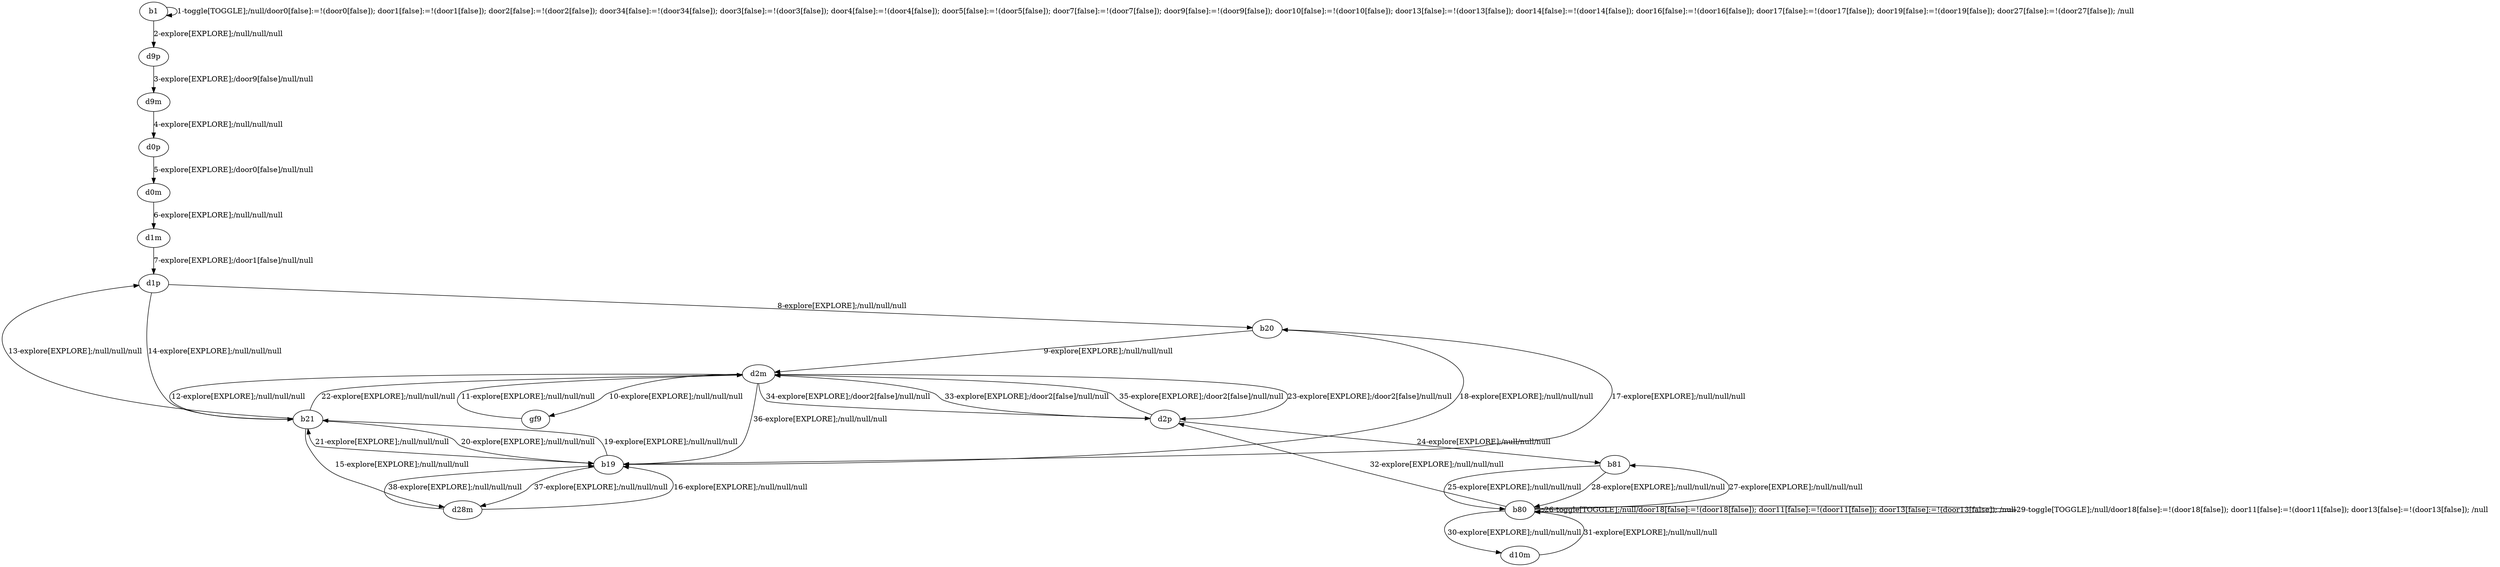 # Total number of goals covered by this test: 2
# b81 --> b80
# d2p --> b81

digraph g {
"b1" -> "b1" [label = "1-toggle[TOGGLE];/null/door0[false]:=!(door0[false]); door1[false]:=!(door1[false]); door2[false]:=!(door2[false]); door34[false]:=!(door34[false]); door3[false]:=!(door3[false]); door4[false]:=!(door4[false]); door5[false]:=!(door5[false]); door7[false]:=!(door7[false]); door9[false]:=!(door9[false]); door10[false]:=!(door10[false]); door13[false]:=!(door13[false]); door14[false]:=!(door14[false]); door16[false]:=!(door16[false]); door17[false]:=!(door17[false]); door19[false]:=!(door19[false]); door27[false]:=!(door27[false]); /null"];
"b1" -> "d9p" [label = "2-explore[EXPLORE];/null/null/null"];
"d9p" -> "d9m" [label = "3-explore[EXPLORE];/door9[false]/null/null"];
"d9m" -> "d0p" [label = "4-explore[EXPLORE];/null/null/null"];
"d0p" -> "d0m" [label = "5-explore[EXPLORE];/door0[false]/null/null"];
"d0m" -> "d1m" [label = "6-explore[EXPLORE];/null/null/null"];
"d1m" -> "d1p" [label = "7-explore[EXPLORE];/door1[false]/null/null"];
"d1p" -> "b20" [label = "8-explore[EXPLORE];/null/null/null"];
"b20" -> "d2m" [label = "9-explore[EXPLORE];/null/null/null"];
"d2m" -> "gf9" [label = "10-explore[EXPLORE];/null/null/null"];
"gf9" -> "d2m" [label = "11-explore[EXPLORE];/null/null/null"];
"d2m" -> "b21" [label = "12-explore[EXPLORE];/null/null/null"];
"b21" -> "d1p" [label = "13-explore[EXPLORE];/null/null/null"];
"d1p" -> "b21" [label = "14-explore[EXPLORE];/null/null/null"];
"b21" -> "d28m" [label = "15-explore[EXPLORE];/null/null/null"];
"d28m" -> "b19" [label = "16-explore[EXPLORE];/null/null/null"];
"b19" -> "b20" [label = "17-explore[EXPLORE];/null/null/null"];
"b20" -> "b19" [label = "18-explore[EXPLORE];/null/null/null"];
"b19" -> "b21" [label = "19-explore[EXPLORE];/null/null/null"];
"b21" -> "b19" [label = "20-explore[EXPLORE];/null/null/null"];
"b19" -> "b21" [label = "21-explore[EXPLORE];/null/null/null"];
"b21" -> "d2m" [label = "22-explore[EXPLORE];/null/null/null"];
"d2m" -> "d2p" [label = "23-explore[EXPLORE];/door2[false]/null/null"];
"d2p" -> "b81" [label = "24-explore[EXPLORE];/null/null/null"];
"b81" -> "b80" [label = "25-explore[EXPLORE];/null/null/null"];
"b80" -> "b80" [label = "26-toggle[TOGGLE];/null/door18[false]:=!(door18[false]); door11[false]:=!(door11[false]); door13[false]:=!(door13[false]); /null"];
"b80" -> "b81" [label = "27-explore[EXPLORE];/null/null/null"];
"b81" -> "b80" [label = "28-explore[EXPLORE];/null/null/null"];
"b80" -> "b80" [label = "29-toggle[TOGGLE];/null/door18[false]:=!(door18[false]); door11[false]:=!(door11[false]); door13[false]:=!(door13[false]); /null"];
"b80" -> "d10m" [label = "30-explore[EXPLORE];/null/null/null"];
"d10m" -> "b80" [label = "31-explore[EXPLORE];/null/null/null"];
"b80" -> "d2p" [label = "32-explore[EXPLORE];/null/null/null"];
"d2p" -> "d2m" [label = "33-explore[EXPLORE];/door2[false]/null/null"];
"d2m" -> "d2p" [label = "34-explore[EXPLORE];/door2[false]/null/null"];
"d2p" -> "d2m" [label = "35-explore[EXPLORE];/door2[false]/null/null"];
"d2m" -> "b19" [label = "36-explore[EXPLORE];/null/null/null"];
"b19" -> "d28m" [label = "37-explore[EXPLORE];/null/null/null"];
"d28m" -> "b19" [label = "38-explore[EXPLORE];/null/null/null"];
}